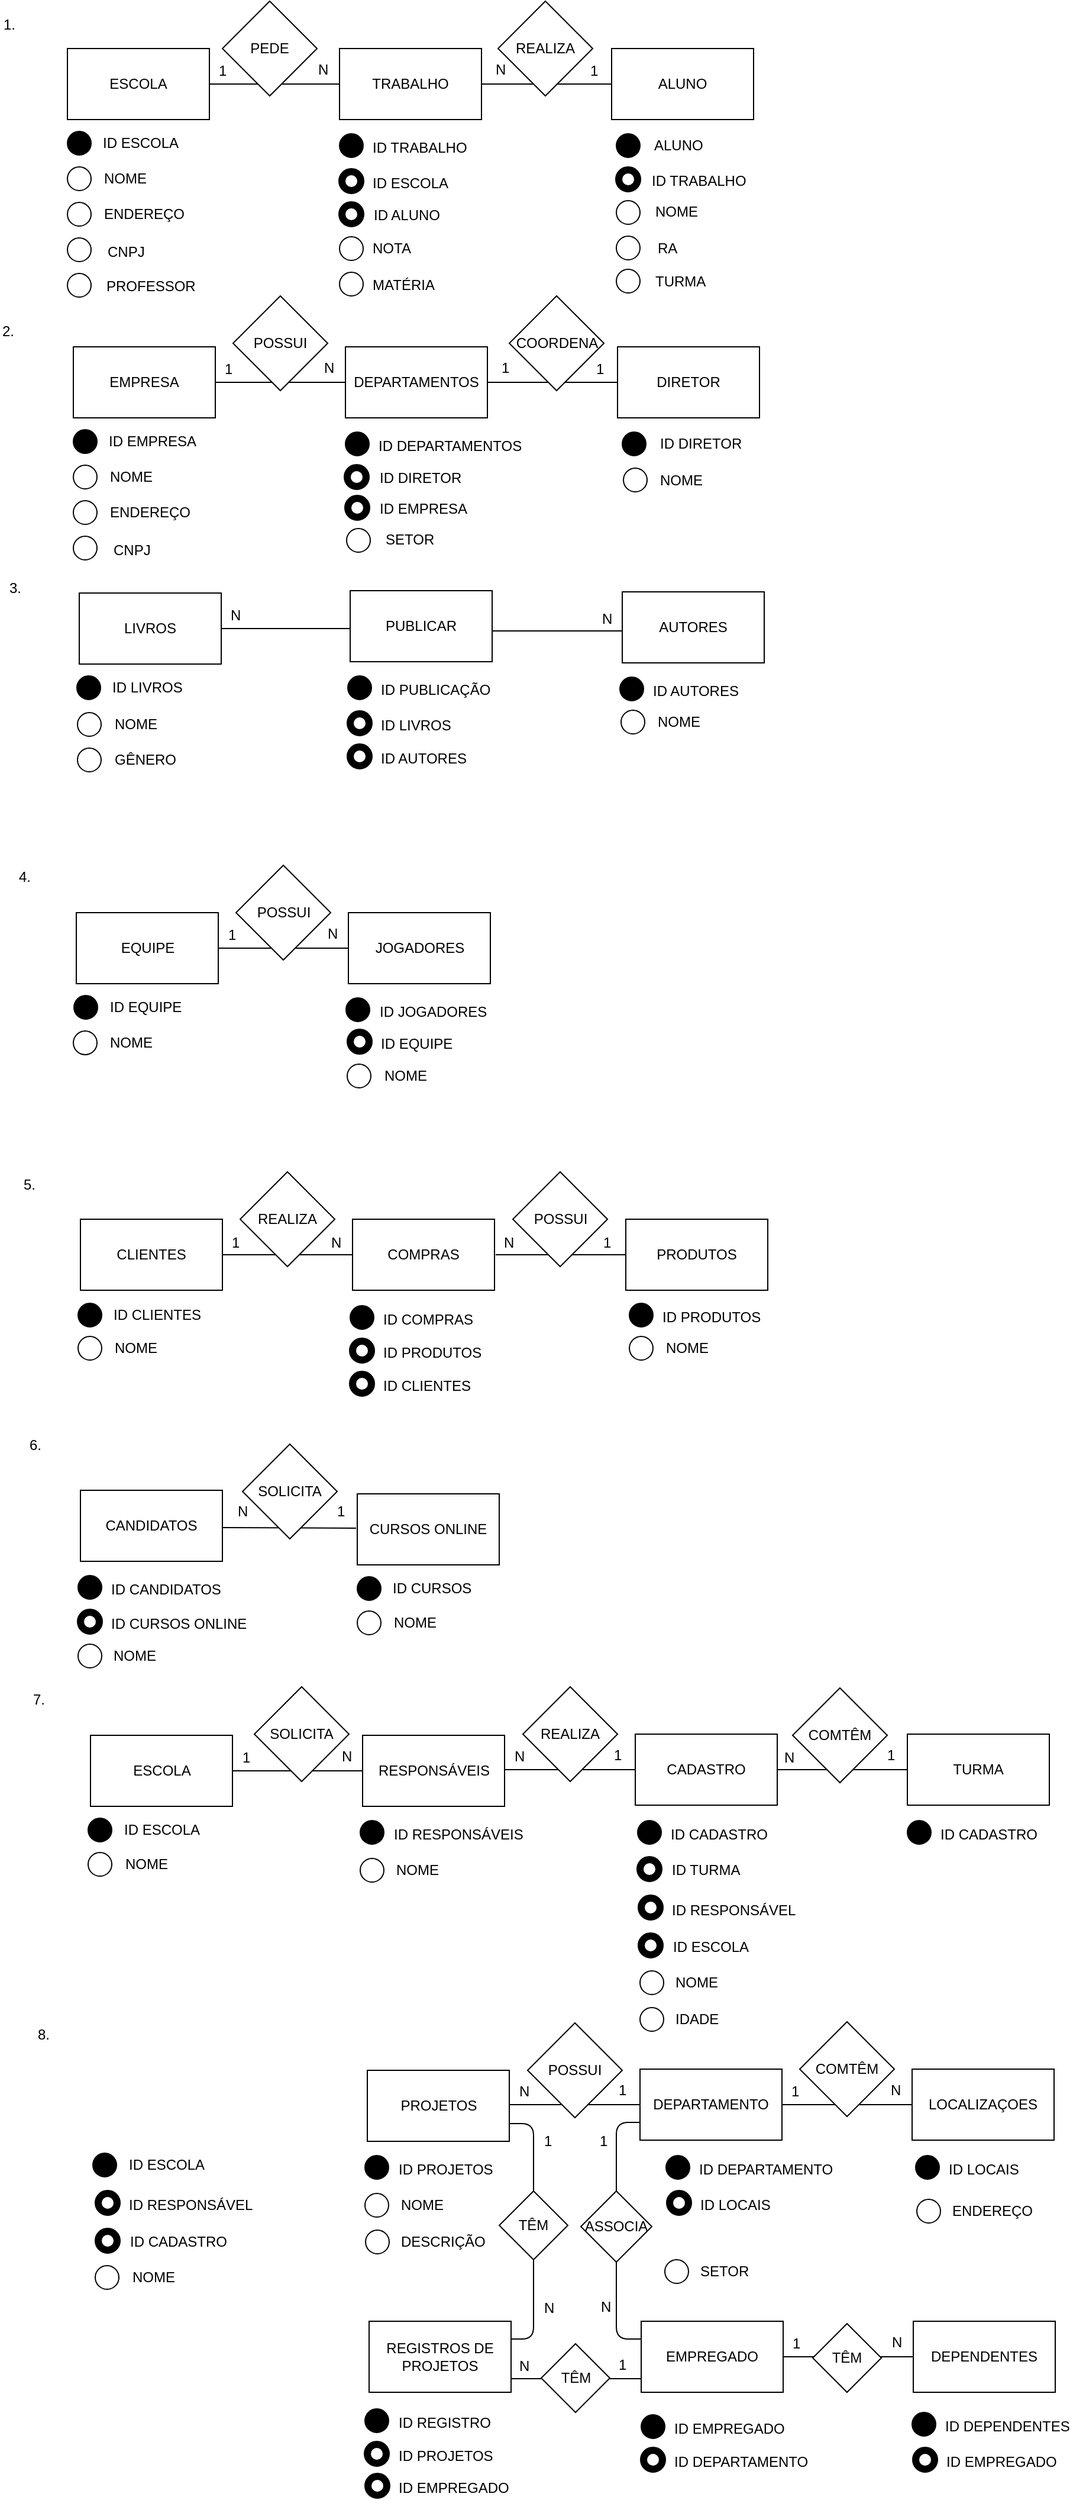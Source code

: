 <mxfile version="12.0.2" type="device" pages="1"><diagram id="A7v_KcKCz8s5ffOLR3Si" name="Página-1"><mxGraphModel dx="1008" dy="508" grid="1" gridSize="10" guides="1" tooltips="1" connect="1" arrows="1" fold="1" page="1" pageScale="1" pageWidth="827" pageHeight="1169" math="0" shadow="0"><root><mxCell id="0"/><mxCell id="1" parent="0"/><mxCell id="REJJBjo-zvWRXUpRNH5B-1" value="ESCOLA" style="rounded=0;whiteSpace=wrap;html=1;" parent="1" vertex="1"><mxGeometry x="126" y="150" width="120" height="60" as="geometry"/></mxCell><mxCell id="REJJBjo-zvWRXUpRNH5B-4" value="" style="endArrow=none;html=1;exitX=1;exitY=0.5;exitDx=0;exitDy=0;exitPerimeter=0;" parent="1" source="REJJBjo-zvWRXUpRNH5B-1" edge="1"><mxGeometry width="50" height="50" relative="1" as="geometry"><mxPoint x="251" y="185" as="sourcePoint"/><mxPoint x="356" y="180" as="targetPoint"/></mxGeometry></mxCell><mxCell id="REJJBjo-zvWRXUpRNH5B-5" value="TRABALHO" style="rounded=0;whiteSpace=wrap;html=1;" parent="1" vertex="1"><mxGeometry x="356" y="150" width="120" height="60" as="geometry"/></mxCell><mxCell id="REJJBjo-zvWRXUpRNH5B-7" value="ALUNO" style="rounded=0;whiteSpace=wrap;html=1;" parent="1" vertex="1"><mxGeometry x="586" y="150" width="120" height="60" as="geometry"/></mxCell><mxCell id="REJJBjo-zvWRXUpRNH5B-8" value="N" style="text;html=1;resizable=0;points=[];autosize=1;align=left;verticalAlign=top;spacingTop=-4;" parent="1" vertex="1"><mxGeometry x="336" y="158" width="20" height="10" as="geometry"/></mxCell><mxCell id="REJJBjo-zvWRXUpRNH5B-9" value="1" style="text;html=1;resizable=0;points=[];autosize=1;align=left;verticalAlign=top;spacingTop=-4;" parent="1" vertex="1"><mxGeometry x="252" y="159" width="20" height="10" as="geometry"/></mxCell><mxCell id="REJJBjo-zvWRXUpRNH5B-10" value="N" style="text;html=1;resizable=0;points=[];autosize=1;align=left;verticalAlign=top;spacingTop=-4;" parent="1" vertex="1"><mxGeometry x="486" y="158" width="20" height="10" as="geometry"/></mxCell><mxCell id="REJJBjo-zvWRXUpRNH5B-11" value="1" style="text;html=1;resizable=0;points=[];autosize=1;align=left;verticalAlign=top;spacingTop=-4;" parent="1" vertex="1"><mxGeometry x="566" y="159" width="20" height="10" as="geometry"/></mxCell><mxCell id="REJJBjo-zvWRXUpRNH5B-21" value="" style="ellipse;whiteSpace=wrap;html=1;aspect=fixed;fillColor=#000000;" parent="1" vertex="1"><mxGeometry x="126" y="220" width="20" height="20" as="geometry"/></mxCell><mxCell id="REJJBjo-zvWRXUpRNH5B-22" value="" style="ellipse;whiteSpace=wrap;html=1;aspect=fixed;" parent="1" vertex="1"><mxGeometry x="126" y="250" width="20" height="20" as="geometry"/></mxCell><mxCell id="REJJBjo-zvWRXUpRNH5B-23" value="" style="ellipse;whiteSpace=wrap;html=1;aspect=fixed;" parent="1" vertex="1"><mxGeometry x="126" y="280" width="20" height="20" as="geometry"/></mxCell><mxCell id="REJJBjo-zvWRXUpRNH5B-24" value="ID ESCOLA" style="text;html=1;resizable=0;points=[];autosize=1;align=left;verticalAlign=top;spacingTop=-4;" parent="1" vertex="1"><mxGeometry x="154" y="220" width="80" height="10" as="geometry"/></mxCell><mxCell id="REJJBjo-zvWRXUpRNH5B-25" value="NOME" style="text;html=1;resizable=0;points=[];autosize=1;align=left;verticalAlign=top;spacingTop=-4;" parent="1" vertex="1"><mxGeometry x="155" y="250" width="50" height="10" as="geometry"/></mxCell><mxCell id="REJJBjo-zvWRXUpRNH5B-27" value="" style="endArrow=none;html=1;exitX=1;exitY=0.5;exitDx=0;exitDy=0;exitPerimeter=0;" parent="1" target="REJJBjo-zvWRXUpRNH5B-7" edge="1"><mxGeometry width="50" height="50" relative="1" as="geometry"><mxPoint x="476" y="180" as="sourcePoint"/><mxPoint x="516" y="180.0" as="targetPoint"/></mxGeometry></mxCell><mxCell id="REJJBjo-zvWRXUpRNH5B-29" value="ENDEREÇO" style="text;html=1;resizable=0;points=[];autosize=1;align=left;verticalAlign=top;spacingTop=-4;" parent="1" vertex="1"><mxGeometry x="155" y="280" width="80" height="10" as="geometry"/></mxCell><mxCell id="REJJBjo-zvWRXUpRNH5B-31" value="" style="ellipse;whiteSpace=wrap;html=1;aspect=fixed;" parent="1" vertex="1"><mxGeometry x="126" y="310" width="20" height="20" as="geometry"/></mxCell><mxCell id="REJJBjo-zvWRXUpRNH5B-32" value="CNPJ" style="text;html=1;resizable=0;points=[];autosize=1;align=left;verticalAlign=top;spacingTop=-4;" parent="1" vertex="1"><mxGeometry x="158" y="312" width="50" height="10" as="geometry"/></mxCell><mxCell id="REJJBjo-zvWRXUpRNH5B-33" value="" style="ellipse;whiteSpace=wrap;html=1;aspect=fixed;fillColor=#000000;" parent="1" vertex="1"><mxGeometry x="356" y="222" width="20" height="20" as="geometry"/></mxCell><mxCell id="REJJBjo-zvWRXUpRNH5B-34" value="" style="ellipse;whiteSpace=wrap;html=1;aspect=fixed;strokeWidth=6;perimeterSpacing=1;" parent="1" vertex="1"><mxGeometry x="358" y="254" width="16" height="16" as="geometry"/></mxCell><mxCell id="REJJBjo-zvWRXUpRNH5B-35" value="" style="ellipse;whiteSpace=wrap;html=1;aspect=fixed;" parent="1" vertex="1"><mxGeometry x="356" y="309" width="20" height="20" as="geometry"/></mxCell><mxCell id="REJJBjo-zvWRXUpRNH5B-36" value="" style="ellipse;whiteSpace=wrap;html=1;aspect=fixed;" parent="1" vertex="1"><mxGeometry x="356" y="339" width="20" height="20" as="geometry"/></mxCell><mxCell id="REJJBjo-zvWRXUpRNH5B-37" value="ID TRABALHO" style="text;html=1;resizable=0;points=[];autosize=1;align=left;verticalAlign=top;spacingTop=-4;" parent="1" vertex="1"><mxGeometry x="382" y="224" width="100" height="10" as="geometry"/></mxCell><mxCell id="REJJBjo-zvWRXUpRNH5B-38" value="ID ESCOLA" style="text;html=1;resizable=0;points=[];autosize=1;align=left;verticalAlign=top;spacingTop=-4;" parent="1" vertex="1"><mxGeometry x="382" y="254" width="80" height="10" as="geometry"/></mxCell><mxCell id="REJJBjo-zvWRXUpRNH5B-39" value="NOTA" style="text;html=1;resizable=0;points=[];autosize=1;align=left;verticalAlign=top;spacingTop=-4;" parent="1" vertex="1"><mxGeometry x="382" y="309" width="50" height="10" as="geometry"/></mxCell><mxCell id="REJJBjo-zvWRXUpRNH5B-42" value="MATÉRIA" style="text;html=1;resizable=0;points=[];autosize=1;align=left;verticalAlign=top;spacingTop=-4;" parent="1" vertex="1"><mxGeometry x="382" y="340" width="70" height="10" as="geometry"/></mxCell><mxCell id="REJJBjo-zvWRXUpRNH5B-43" value="" style="ellipse;whiteSpace=wrap;html=1;aspect=fixed;" parent="1" vertex="1"><mxGeometry x="126" y="340" width="20" height="20" as="geometry"/></mxCell><mxCell id="REJJBjo-zvWRXUpRNH5B-44" value="PROFESSOR" style="text;html=1;resizable=0;points=[];autosize=1;align=left;verticalAlign=top;spacingTop=-4;" parent="1" vertex="1"><mxGeometry x="157" y="341" width="90" height="10" as="geometry"/></mxCell><mxCell id="REJJBjo-zvWRXUpRNH5B-45" value="" style="ellipse;whiteSpace=wrap;html=1;aspect=fixed;strokeWidth=6;perimeterSpacing=1;" parent="1" vertex="1"><mxGeometry x="358" y="282" width="16" height="16" as="geometry"/></mxCell><mxCell id="REJJBjo-zvWRXUpRNH5B-46" value="ID ALUNO" style="text;html=1;resizable=0;points=[];autosize=1;align=left;verticalAlign=top;spacingTop=-4;" parent="1" vertex="1"><mxGeometry x="383" y="281" width="70" height="10" as="geometry"/></mxCell><mxCell id="REJJBjo-zvWRXUpRNH5B-47" value="" style="ellipse;whiteSpace=wrap;html=1;aspect=fixed;fillColor=#000000;" parent="1" vertex="1"><mxGeometry x="590" y="222" width="20" height="20" as="geometry"/></mxCell><mxCell id="REJJBjo-zvWRXUpRNH5B-48" value="ALUNO" style="text;html=1;resizable=0;points=[];autosize=1;align=left;verticalAlign=top;spacingTop=-4;" parent="1" vertex="1"><mxGeometry x="620" y="222" width="60" height="10" as="geometry"/></mxCell><mxCell id="REJJBjo-zvWRXUpRNH5B-49" value="&lt;span style=&quot;font-family: &amp;#34;helvetica&amp;#34; , &amp;#34;arial&amp;#34; , sans-serif ; font-size: 0px&quot;&gt;%3CmxGraphModel%3E%3Croot%3E%3CmxCell%20id%3D%220%22%2F%3E%3CmxCell%20id%3D%221%22%20parent%3D%220%22%2F%3E%3CmxCell%20id%3D%222%22%20value%3D%22%22%20style%3D%22ellipse%3BwhiteSpace%3Dwrap%3Bhtml%3D1%3Baspect%3Dfixed%3B%22%20vertex%3D%221%22%20parent%3D%221%22%3E%3CmxGeometry%20x%3D%22590%22%20y%3D%22254%22%20width%3D%2220%22%20height%3D%2220%22%20as%3D%22geometry%22%2F%3E%3C%2FmxCell%3E%3CmxCell%20id%3D%223%22%20value%3D%22%22%20style%3D%22ellipse%3BwhiteSpace%3Dwrap%3Bhtml%3D1%3Baspect%3Dfixed%3B%22%20vertex%3D%221%22%20parent%3D%221%22%3E%3CmxGeometry%20x%3D%22590%22%20y%3D%22284%22%20width%3D%2220%22%20height%3D%2220%22%20as%3D%22geometry%22%2F%3E%3C%2FmxCell%3E%3C%2Froot%3E%3C%2FmxGraphModel%3E&lt;/span&gt;" style="ellipse;whiteSpace=wrap;html=1;aspect=fixed;" parent="1" vertex="1"><mxGeometry x="590" y="278.5" width="20" height="20" as="geometry"/></mxCell><mxCell id="REJJBjo-zvWRXUpRNH5B-50" value="" style="ellipse;whiteSpace=wrap;html=1;aspect=fixed;" parent="1" vertex="1"><mxGeometry x="590" y="308.5" width="20" height="20" as="geometry"/></mxCell><mxCell id="REJJBjo-zvWRXUpRNH5B-51" value="NOME" style="text;html=1;resizable=0;points=[];autosize=1;align=left;verticalAlign=top;spacingTop=-4;" parent="1" vertex="1"><mxGeometry x="621" y="277.5" width="50" height="10" as="geometry"/></mxCell><mxCell id="REJJBjo-zvWRXUpRNH5B-52" value="RA" style="text;html=1;resizable=0;points=[];autosize=1;align=left;verticalAlign=top;spacingTop=-4;" parent="1" vertex="1"><mxGeometry x="623" y="308.5" width="30" height="10" as="geometry"/></mxCell><mxCell id="REJJBjo-zvWRXUpRNH5B-53" value="&lt;span style=&quot;font-family: &amp;#34;helvetica&amp;#34; , &amp;#34;arial&amp;#34; , sans-serif ; font-size: 0px&quot;&gt;%3CmxGraphModel%3E%3Croot%3E%3CmxCell%20id%3D%220%22%2F%3E%3CmxCell%20id%3D%221%22%20parent%3D%220%22%2F%3E%3CmxCell%20id%3D%222%22%20value%3D%22%22%20style%3D%22ellipse%3BwhiteSpace%3Dwrap%3Bhtml%3D1%3Baspect%3Dfixed%3B%22%20vertex%3D%221%22%20parent%3D%221%22%3E%3CmxGeometry%20x%3D%22590%22%20y%3D%22254%22%20width%3D%2220%22%20height%3D%2220%22%20as%3D%22geometry%22%2F%3E%3C%2FmxCell%3E%3CmxCell%20id%3D%223%22%20value%3D%22%22%20style%3D%22ellipse%3BwhiteSpace%3Dwrap%3Bhtml%3D1%3Baspect%3Dfixed%3B%22%20vertex%3D%221%22%20parent%3D%221%22%3E%3CmxGeometry%20x%3D%22590%22%20y%3D%22284%22%20width%3D%2220%22%20height%3D%2220%22%20as%3D%22geometry%22%2F%3E%3C%2FmxCell%3E%3C%2Froot%3E%3C%2FmxGraphModel%3E&lt;/span&gt;" style="ellipse;whiteSpace=wrap;html=1;aspect=fixed;" parent="1" vertex="1"><mxGeometry x="590" y="336.5" width="20" height="20" as="geometry"/></mxCell><mxCell id="REJJBjo-zvWRXUpRNH5B-54" value="TURMA" style="text;html=1;resizable=0;points=[];autosize=1;align=left;verticalAlign=top;spacingTop=-4;" parent="1" vertex="1"><mxGeometry x="621" y="336.5" width="60" height="10" as="geometry"/></mxCell><mxCell id="REJJBjo-zvWRXUpRNH5B-55" value="" style="ellipse;whiteSpace=wrap;html=1;aspect=fixed;strokeWidth=6;perimeterSpacing=1;" parent="1" vertex="1"><mxGeometry x="592" y="252.5" width="16" height="16" as="geometry"/></mxCell><mxCell id="REJJBjo-zvWRXUpRNH5B-56" value="ID TRABALHO" style="text;html=1;resizable=0;points=[];autosize=1;align=left;verticalAlign=top;spacingTop=-4;" parent="1" vertex="1"><mxGeometry x="618" y="252" width="100" height="10" as="geometry"/></mxCell><mxCell id="REJJBjo-zvWRXUpRNH5B-57" value="EMPRESA" style="rounded=0;whiteSpace=wrap;html=1;" parent="1" vertex="1"><mxGeometry x="131" y="402" width="120" height="60" as="geometry"/></mxCell><mxCell id="REJJBjo-zvWRXUpRNH5B-58" value="" style="endArrow=none;html=1;exitX=1;exitY=0.5;exitDx=0;exitDy=0;exitPerimeter=0;" parent="1" source="REJJBjo-zvWRXUpRNH5B-57" edge="1"><mxGeometry width="50" height="50" relative="1" as="geometry"><mxPoint x="256" y="437" as="sourcePoint"/><mxPoint x="361" y="432" as="targetPoint"/></mxGeometry></mxCell><mxCell id="REJJBjo-zvWRXUpRNH5B-59" value="DEPARTAMENTOS" style="rounded=0;whiteSpace=wrap;html=1;" parent="1" vertex="1"><mxGeometry x="361" y="402" width="120" height="60" as="geometry"/></mxCell><mxCell id="REJJBjo-zvWRXUpRNH5B-60" value="DIRETOR" style="rounded=0;whiteSpace=wrap;html=1;" parent="1" vertex="1"><mxGeometry x="591" y="402" width="120" height="60" as="geometry"/></mxCell><mxCell id="REJJBjo-zvWRXUpRNH5B-61" value="N" style="text;html=1;resizable=0;points=[];autosize=1;align=left;verticalAlign=top;spacingTop=-4;" parent="1" vertex="1"><mxGeometry x="341" y="410" width="20" height="10" as="geometry"/></mxCell><mxCell id="REJJBjo-zvWRXUpRNH5B-62" value="1" style="text;html=1;resizable=0;points=[];autosize=1;align=left;verticalAlign=top;spacingTop=-4;" parent="1" vertex="1"><mxGeometry x="257" y="411" width="20" height="10" as="geometry"/></mxCell><mxCell id="REJJBjo-zvWRXUpRNH5B-63" value="1" style="text;html=1;resizable=0;points=[];autosize=1;align=left;verticalAlign=top;spacingTop=-4;" parent="1" vertex="1"><mxGeometry x="491" y="410" width="20" height="10" as="geometry"/></mxCell><mxCell id="REJJBjo-zvWRXUpRNH5B-64" value="1" style="text;html=1;resizable=0;points=[];autosize=1;align=left;verticalAlign=top;spacingTop=-4;" parent="1" vertex="1"><mxGeometry x="571" y="411" width="20" height="10" as="geometry"/></mxCell><mxCell id="REJJBjo-zvWRXUpRNH5B-65" value="" style="ellipse;whiteSpace=wrap;html=1;aspect=fixed;fillColor=#000000;" parent="1" vertex="1"><mxGeometry x="131" y="472" width="20" height="20" as="geometry"/></mxCell><mxCell id="REJJBjo-zvWRXUpRNH5B-66" value="" style="ellipse;whiteSpace=wrap;html=1;aspect=fixed;" parent="1" vertex="1"><mxGeometry x="131" y="502" width="20" height="20" as="geometry"/></mxCell><mxCell id="REJJBjo-zvWRXUpRNH5B-67" value="" style="ellipse;whiteSpace=wrap;html=1;aspect=fixed;" parent="1" vertex="1"><mxGeometry x="131" y="532" width="20" height="20" as="geometry"/></mxCell><mxCell id="REJJBjo-zvWRXUpRNH5B-68" value="ID EMPRESA" style="text;html=1;resizable=0;points=[];autosize=1;align=left;verticalAlign=top;spacingTop=-4;" parent="1" vertex="1"><mxGeometry x="159" y="472" width="90" height="10" as="geometry"/></mxCell><mxCell id="REJJBjo-zvWRXUpRNH5B-69" value="NOME" style="text;html=1;resizable=0;points=[];autosize=1;align=left;verticalAlign=top;spacingTop=-4;" parent="1" vertex="1"><mxGeometry x="160" y="502" width="50" height="10" as="geometry"/></mxCell><mxCell id="REJJBjo-zvWRXUpRNH5B-70" value="" style="endArrow=none;html=1;exitX=1;exitY=0.5;exitDx=0;exitDy=0;exitPerimeter=0;" parent="1" target="REJJBjo-zvWRXUpRNH5B-60" edge="1"><mxGeometry width="50" height="50" relative="1" as="geometry"><mxPoint x="481" y="432" as="sourcePoint"/><mxPoint x="521" y="432.0" as="targetPoint"/></mxGeometry></mxCell><mxCell id="REJJBjo-zvWRXUpRNH5B-71" value="ENDEREÇO" style="text;html=1;resizable=0;points=[];autosize=1;align=left;verticalAlign=top;spacingTop=-4;" parent="1" vertex="1"><mxGeometry x="160" y="532" width="80" height="10" as="geometry"/></mxCell><mxCell id="REJJBjo-zvWRXUpRNH5B-72" value="" style="ellipse;whiteSpace=wrap;html=1;aspect=fixed;" parent="1" vertex="1"><mxGeometry x="131" y="562" width="20" height="20" as="geometry"/></mxCell><mxCell id="REJJBjo-zvWRXUpRNH5B-73" value="CNPJ" style="text;html=1;resizable=0;points=[];autosize=1;align=left;verticalAlign=top;spacingTop=-4;" parent="1" vertex="1"><mxGeometry x="163" y="564" width="50" height="10" as="geometry"/></mxCell><mxCell id="REJJBjo-zvWRXUpRNH5B-74" value="" style="ellipse;whiteSpace=wrap;html=1;aspect=fixed;fillColor=#000000;" parent="1" vertex="1"><mxGeometry x="361" y="474" width="20" height="20" as="geometry"/></mxCell><mxCell id="REJJBjo-zvWRXUpRNH5B-78" value="ID DEPARTAMENTOS" style="text;html=1;resizable=0;points=[];autosize=1;align=left;verticalAlign=top;spacingTop=-4;" parent="1" vertex="1"><mxGeometry x="387" y="476" width="140" height="10" as="geometry"/></mxCell><mxCell id="REJJBjo-zvWRXUpRNH5B-84" value="" style="ellipse;whiteSpace=wrap;html=1;aspect=fixed;strokeWidth=6;perimeterSpacing=1;" parent="1" vertex="1"><mxGeometry x="362.5" y="504" width="16" height="16" as="geometry"/></mxCell><mxCell id="REJJBjo-zvWRXUpRNH5B-85" value="ID DIRETOR" style="text;html=1;resizable=0;points=[];autosize=1;align=left;verticalAlign=top;spacingTop=-4;" parent="1" vertex="1"><mxGeometry x="387.5" y="503" width="80" height="10" as="geometry"/></mxCell><mxCell id="REJJBjo-zvWRXUpRNH5B-86" value="" style="ellipse;whiteSpace=wrap;html=1;aspect=fixed;fillColor=#000000;" parent="1" vertex="1"><mxGeometry x="595" y="474" width="20" height="20" as="geometry"/></mxCell><mxCell id="REJJBjo-zvWRXUpRNH5B-87" value="ID DIRETOR" style="text;html=1;resizable=0;points=[];autosize=1;align=left;verticalAlign=top;spacingTop=-4;" parent="1" vertex="1"><mxGeometry x="625" y="474" width="80" height="10" as="geometry"/></mxCell><mxCell id="REJJBjo-zvWRXUpRNH5B-88" value="&lt;span style=&quot;font-family: &amp;#34;helvetica&amp;#34; , &amp;#34;arial&amp;#34; , sans-serif ; font-size: 0px&quot;&gt;%3CmxGraphModel%3E%3Croot%3E%3CmxCell%20id%3D%220%22%2F%3E%3CmxCell%20id%3D%221%22%20parent%3D%220%22%2F%3E%3CmxCell%20id%3D%222%22%20value%3D%22%22%20style%3D%22ellipse%3BwhiteSpace%3Dwrap%3Bhtml%3D1%3Baspect%3Dfixed%3B%22%20vertex%3D%221%22%20parent%3D%221%22%3E%3CmxGeometry%20x%3D%22590%22%20y%3D%22254%22%20width%3D%2220%22%20height%3D%2220%22%20as%3D%22geometry%22%2F%3E%3C%2FmxCell%3E%3CmxCell%20id%3D%223%22%20value%3D%22%22%20style%3D%22ellipse%3BwhiteSpace%3Dwrap%3Bhtml%3D1%3Baspect%3Dfixed%3B%22%20vertex%3D%221%22%20parent%3D%221%22%3E%3CmxGeometry%20x%3D%22590%22%20y%3D%22284%22%20width%3D%2220%22%20height%3D%2220%22%20as%3D%22geometry%22%2F%3E%3C%2FmxCell%3E%3C%2Froot%3E%3C%2FmxGraphModel%3E&lt;/span&gt;" style="ellipse;whiteSpace=wrap;html=1;aspect=fixed;" parent="1" vertex="1"><mxGeometry x="362" y="555.5" width="20" height="20" as="geometry"/></mxCell><mxCell id="REJJBjo-zvWRXUpRNH5B-90" value="SETOR" style="text;html=1;resizable=0;points=[];autosize=1;align=left;verticalAlign=top;spacingTop=-4;" parent="1" vertex="1"><mxGeometry x="393" y="554.5" width="60" height="10" as="geometry"/></mxCell><mxCell id="REJJBjo-zvWRXUpRNH5B-98" value="LIVROS" style="rounded=0;whiteSpace=wrap;html=1;" parent="1" vertex="1"><mxGeometry x="136" y="610" width="120" height="60" as="geometry"/></mxCell><mxCell id="REJJBjo-zvWRXUpRNH5B-99" value="" style="endArrow=none;html=1;exitX=1;exitY=0.5;exitDx=0;exitDy=0;exitPerimeter=0;" parent="1" source="REJJBjo-zvWRXUpRNH5B-98" edge="1"><mxGeometry width="50" height="50" relative="1" as="geometry"><mxPoint x="261" y="645" as="sourcePoint"/><mxPoint x="366" y="640" as="targetPoint"/></mxGeometry></mxCell><mxCell id="REJJBjo-zvWRXUpRNH5B-100" value="AUTORES" style="rounded=0;whiteSpace=wrap;html=1;" parent="1" vertex="1"><mxGeometry x="595" y="609" width="120" height="60" as="geometry"/></mxCell><mxCell id="REJJBjo-zvWRXUpRNH5B-103" value="N" style="text;html=1;resizable=0;points=[];autosize=1;align=left;verticalAlign=top;spacingTop=-4;" parent="1" vertex="1"><mxGeometry x="262" y="619" width="20" height="10" as="geometry"/></mxCell><mxCell id="REJJBjo-zvWRXUpRNH5B-106" value="" style="ellipse;whiteSpace=wrap;html=1;aspect=fixed;fillColor=#000000;" parent="1" vertex="1"><mxGeometry x="134" y="680" width="20" height="20" as="geometry"/></mxCell><mxCell id="REJJBjo-zvWRXUpRNH5B-107" value="" style="ellipse;whiteSpace=wrap;html=1;aspect=fixed;" parent="1" vertex="1"><mxGeometry x="134.5" y="711" width="20" height="20" as="geometry"/></mxCell><mxCell id="REJJBjo-zvWRXUpRNH5B-108" value="" style="ellipse;whiteSpace=wrap;html=1;aspect=fixed;" parent="1" vertex="1"><mxGeometry x="134.5" y="741" width="20" height="20" as="geometry"/></mxCell><mxCell id="REJJBjo-zvWRXUpRNH5B-109" value="ID LIVROS" style="text;html=1;resizable=0;points=[];autosize=1;align=left;verticalAlign=top;spacingTop=-4;" parent="1" vertex="1"><mxGeometry x="162" y="680" width="80" height="10" as="geometry"/></mxCell><mxCell id="REJJBjo-zvWRXUpRNH5B-110" value="NOME" style="text;html=1;resizable=0;points=[];autosize=1;align=left;verticalAlign=top;spacingTop=-4;" parent="1" vertex="1"><mxGeometry x="163.5" y="711" width="50" height="10" as="geometry"/></mxCell><mxCell id="REJJBjo-zvWRXUpRNH5B-112" value="GÊNERO" style="text;html=1;resizable=0;points=[];autosize=1;align=left;verticalAlign=top;spacingTop=-4;" parent="1" vertex="1"><mxGeometry x="163.5" y="741" width="70" height="10" as="geometry"/></mxCell><mxCell id="REJJBjo-zvWRXUpRNH5B-115" value="" style="ellipse;whiteSpace=wrap;html=1;aspect=fixed;fillColor=#000000;" parent="1" vertex="1"><mxGeometry x="593" y="681" width="20" height="20" as="geometry"/></mxCell><mxCell id="REJJBjo-zvWRXUpRNH5B-117" value="ID AUTORES" style="text;html=1;resizable=0;points=[];autosize=1;align=left;verticalAlign=top;spacingTop=-4;" parent="1" vertex="1"><mxGeometry x="619" y="683" width="90" height="10" as="geometry"/></mxCell><mxCell id="REJJBjo-zvWRXUpRNH5B-125" value="" style="ellipse;whiteSpace=wrap;html=1;aspect=fixed;" parent="1" vertex="1"><mxGeometry x="594" y="709" width="20" height="20" as="geometry"/></mxCell><mxCell id="REJJBjo-zvWRXUpRNH5B-126" value="NOME" style="text;html=1;resizable=0;points=[];autosize=1;align=left;verticalAlign=top;spacingTop=-4;" parent="1" vertex="1"><mxGeometry x="623" y="709" width="50" height="10" as="geometry"/></mxCell><mxCell id="REJJBjo-zvWRXUpRNH5B-129" value="1." style="text;html=1;resizable=0;points=[];autosize=1;align=left;verticalAlign=top;spacingTop=-4;" parent="1" vertex="1"><mxGeometry x="70" y="120" width="30" height="10" as="geometry"/></mxCell><mxCell id="REJJBjo-zvWRXUpRNH5B-131" value="2." style="text;html=1;resizable=0;points=[];autosize=1;align=left;verticalAlign=top;spacingTop=-4;" parent="1" vertex="1"><mxGeometry x="69" y="379" width="30" height="10" as="geometry"/></mxCell><mxCell id="REJJBjo-zvWRXUpRNH5B-132" value="3." style="text;html=1;resizable=0;points=[];autosize=1;align=left;verticalAlign=top;spacingTop=-4;" parent="1" vertex="1"><mxGeometry x="75" y="596" width="30" height="10" as="geometry"/></mxCell><mxCell id="REJJBjo-zvWRXUpRNH5B-133" value="4." style="text;html=1;resizable=0;points=[];autosize=1;align=left;verticalAlign=top;spacingTop=-4;" parent="1" vertex="1"><mxGeometry x="83" y="840" width="30" height="10" as="geometry"/></mxCell><mxCell id="REJJBjo-zvWRXUpRNH5B-134" value="EQUIPE" style="rounded=0;whiteSpace=wrap;html=1;" parent="1" vertex="1"><mxGeometry x="133.5" y="880" width="120" height="60" as="geometry"/></mxCell><mxCell id="REJJBjo-zvWRXUpRNH5B-135" value="" style="endArrow=none;html=1;exitX=1;exitY=0.5;exitDx=0;exitDy=0;exitPerimeter=0;" parent="1" source="REJJBjo-zvWRXUpRNH5B-134" edge="1"><mxGeometry width="50" height="50" relative="1" as="geometry"><mxPoint x="258.5" y="915" as="sourcePoint"/><mxPoint x="363.5" y="910" as="targetPoint"/></mxGeometry></mxCell><mxCell id="REJJBjo-zvWRXUpRNH5B-136" value="JOGADORES" style="rounded=0;whiteSpace=wrap;html=1;" parent="1" vertex="1"><mxGeometry x="363.5" y="880" width="120" height="60" as="geometry"/></mxCell><mxCell id="REJJBjo-zvWRXUpRNH5B-137" value="N" style="text;html=1;resizable=0;points=[];autosize=1;align=left;verticalAlign=top;spacingTop=-4;" parent="1" vertex="1"><mxGeometry x="343.5" y="888" width="20" height="10" as="geometry"/></mxCell><mxCell id="REJJBjo-zvWRXUpRNH5B-138" value="1" style="text;html=1;resizable=0;points=[];autosize=1;align=left;verticalAlign=top;spacingTop=-4;" parent="1" vertex="1"><mxGeometry x="259.5" y="889" width="20" height="10" as="geometry"/></mxCell><mxCell id="REJJBjo-zvWRXUpRNH5B-139" value="" style="ellipse;whiteSpace=wrap;html=1;aspect=fixed;fillColor=#000000;" parent="1" vertex="1"><mxGeometry x="131.5" y="950" width="20" height="20" as="geometry"/></mxCell><mxCell id="REJJBjo-zvWRXUpRNH5B-140" value="" style="ellipse;whiteSpace=wrap;html=1;aspect=fixed;" parent="1" vertex="1"><mxGeometry x="131" y="980" width="20" height="20" as="geometry"/></mxCell><mxCell id="REJJBjo-zvWRXUpRNH5B-142" value="ID EQUIPE" style="text;html=1;resizable=0;points=[];autosize=1;align=left;verticalAlign=top;spacingTop=-4;" parent="1" vertex="1"><mxGeometry x="159.5" y="950" width="80" height="10" as="geometry"/></mxCell><mxCell id="REJJBjo-zvWRXUpRNH5B-143" value="NOME" style="text;html=1;resizable=0;points=[];autosize=1;align=left;verticalAlign=top;spacingTop=-4;" parent="1" vertex="1"><mxGeometry x="160" y="980" width="50" height="10" as="geometry"/></mxCell><mxCell id="REJJBjo-zvWRXUpRNH5B-145" value="" style="ellipse;whiteSpace=wrap;html=1;aspect=fixed;fillColor=#000000;" parent="1" vertex="1"><mxGeometry x="361.5" y="952" width="20" height="20" as="geometry"/></mxCell><mxCell id="REJJBjo-zvWRXUpRNH5B-147" value="ID JOGADORES" style="text;html=1;resizable=0;points=[];autosize=1;align=left;verticalAlign=top;spacingTop=-4;" parent="1" vertex="1"><mxGeometry x="387.5" y="954" width="110" height="10" as="geometry"/></mxCell><mxCell id="REJJBjo-zvWRXUpRNH5B-149" value="" style="ellipse;whiteSpace=wrap;html=1;aspect=fixed;" parent="1" vertex="1"><mxGeometry x="362.5" y="1008" width="20" height="20" as="geometry"/></mxCell><mxCell id="REJJBjo-zvWRXUpRNH5B-150" value="NOME" style="text;html=1;resizable=0;points=[];autosize=1;align=left;verticalAlign=top;spacingTop=-4;" parent="1" vertex="1"><mxGeometry x="391.5" y="1008" width="50" height="10" as="geometry"/></mxCell><mxCell id="REJJBjo-zvWRXUpRNH5B-151" value="" style="ellipse;whiteSpace=wrap;html=1;aspect=fixed;strokeWidth=6;perimeterSpacing=1;" parent="1" vertex="1"><mxGeometry x="365" y="981" width="16" height="16" as="geometry"/></mxCell><mxCell id="REJJBjo-zvWRXUpRNH5B-152" value="ID EQUIPE" style="text;html=1;resizable=0;points=[];autosize=1;align=left;verticalAlign=top;spacingTop=-4;" parent="1" vertex="1"><mxGeometry x="389" y="981" width="80" height="10" as="geometry"/></mxCell><mxCell id="REJJBjo-zvWRXUpRNH5B-154" value="5." style="text;html=1;resizable=0;points=[];autosize=1;align=left;verticalAlign=top;spacingTop=-4;" parent="1" vertex="1"><mxGeometry x="86.5" y="1100" width="30" height="10" as="geometry"/></mxCell><mxCell id="REJJBjo-zvWRXUpRNH5B-155" value="CLIENTES" style="rounded=0;whiteSpace=wrap;html=1;" parent="1" vertex="1"><mxGeometry x="137" y="1139" width="120" height="60" as="geometry"/></mxCell><mxCell id="REJJBjo-zvWRXUpRNH5B-157" value="COMPRAS" style="rounded=0;whiteSpace=wrap;html=1;" parent="1" vertex="1"><mxGeometry x="367" y="1139" width="120" height="60" as="geometry"/></mxCell><mxCell id="REJJBjo-zvWRXUpRNH5B-159" value="1" style="text;html=1;resizable=0;points=[];autosize=1;align=left;verticalAlign=top;spacingTop=-4;" parent="1" vertex="1"><mxGeometry x="263" y="1149" width="20" height="10" as="geometry"/></mxCell><mxCell id="REJJBjo-zvWRXUpRNH5B-160" value="" style="ellipse;whiteSpace=wrap;html=1;aspect=fixed;fillColor=#000000;" parent="1" vertex="1"><mxGeometry x="135" y="1210" width="20" height="20" as="geometry"/></mxCell><mxCell id="REJJBjo-zvWRXUpRNH5B-161" value="" style="ellipse;whiteSpace=wrap;html=1;aspect=fixed;" parent="1" vertex="1"><mxGeometry x="135" y="1238" width="20" height="20" as="geometry"/></mxCell><mxCell id="REJJBjo-zvWRXUpRNH5B-162" value="ID CLIENTES" style="text;html=1;resizable=0;points=[];autosize=1;align=left;verticalAlign=top;spacingTop=-4;" parent="1" vertex="1"><mxGeometry x="163" y="1210" width="90" height="10" as="geometry"/></mxCell><mxCell id="REJJBjo-zvWRXUpRNH5B-163" value="NOME" style="text;html=1;resizable=0;points=[];autosize=1;align=left;verticalAlign=top;spacingTop=-4;" parent="1" vertex="1"><mxGeometry x="164" y="1238" width="50" height="10" as="geometry"/></mxCell><mxCell id="REJJBjo-zvWRXUpRNH5B-164" value="" style="ellipse;whiteSpace=wrap;html=1;aspect=fixed;fillColor=#000000;" parent="1" vertex="1"><mxGeometry x="365" y="1212" width="20" height="20" as="geometry"/></mxCell><mxCell id="REJJBjo-zvWRXUpRNH5B-165" value="ID COMPRAS" style="text;html=1;resizable=0;points=[];autosize=1;align=left;verticalAlign=top;spacingTop=-4;" parent="1" vertex="1"><mxGeometry x="391" y="1214" width="90" height="10" as="geometry"/></mxCell><mxCell id="REJJBjo-zvWRXUpRNH5B-166" value="" style="ellipse;whiteSpace=wrap;html=1;aspect=fixed;" parent="1" vertex="1"><mxGeometry x="601" y="1238" width="20" height="20" as="geometry"/></mxCell><mxCell id="REJJBjo-zvWRXUpRNH5B-167" value="NOME" style="text;html=1;resizable=0;points=[];autosize=1;align=left;verticalAlign=top;spacingTop=-4;" parent="1" vertex="1"><mxGeometry x="630" y="1238" width="50" height="10" as="geometry"/></mxCell><mxCell id="REJJBjo-zvWRXUpRNH5B-168" value="" style="ellipse;whiteSpace=wrap;html=1;aspect=fixed;strokeWidth=6;perimeterSpacing=1;" parent="1" vertex="1"><mxGeometry x="367" y="1242" width="16" height="16" as="geometry"/></mxCell><mxCell id="REJJBjo-zvWRXUpRNH5B-169" value="ID PRODUTOS" style="text;html=1;resizable=0;points=[];autosize=1;align=left;verticalAlign=top;spacingTop=-4;" parent="1" vertex="1"><mxGeometry x="391" y="1242" width="100" height="10" as="geometry"/></mxCell><mxCell id="REJJBjo-zvWRXUpRNH5B-171" value="PRODUTOS" style="rounded=0;whiteSpace=wrap;html=1;" parent="1" vertex="1"><mxGeometry x="598" y="1139" width="120" height="60" as="geometry"/></mxCell><mxCell id="REJJBjo-zvWRXUpRNH5B-172" value="1" style="text;html=1;resizable=0;points=[];autosize=1;align=left;verticalAlign=top;spacingTop=-4;" parent="1" vertex="1"><mxGeometry x="577" y="1149" width="20" height="10" as="geometry"/></mxCell><mxCell id="REJJBjo-zvWRXUpRNH5B-179" value="" style="endArrow=none;html=1;exitX=1;exitY=0.5;exitDx=0;exitDy=0;exitPerimeter=0;entryX=0;entryY=0.5;entryDx=0;entryDy=0;" parent="1" source="REJJBjo-zvWRXUpRNH5B-155" target="REJJBjo-zvWRXUpRNH5B-157" edge="1"><mxGeometry width="50" height="50" relative="1" as="geometry"><mxPoint x="257" y="1170" as="sourcePoint"/><mxPoint x="297" y="1170" as="targetPoint"/></mxGeometry></mxCell><mxCell id="REJJBjo-zvWRXUpRNH5B-181" value="" style="endArrow=none;html=1;exitX=1;exitY=0.5;exitDx=0;exitDy=0;exitPerimeter=0;entryX=0;entryY=0.5;entryDx=0;entryDy=0;" parent="1" target="REJJBjo-zvWRXUpRNH5B-171" edge="1"><mxGeometry width="50" height="50" relative="1" as="geometry"><mxPoint x="488" y="1169" as="sourcePoint"/><mxPoint x="526" y="1169" as="targetPoint"/></mxGeometry></mxCell><mxCell id="REJJBjo-zvWRXUpRNH5B-184" value="" style="ellipse;whiteSpace=wrap;html=1;aspect=fixed;fillColor=#000000;" parent="1" vertex="1"><mxGeometry x="601" y="1210" width="20" height="20" as="geometry"/></mxCell><mxCell id="REJJBjo-zvWRXUpRNH5B-185" value="ID PRODUTOS" style="text;html=1;resizable=0;points=[];autosize=1;align=left;verticalAlign=top;spacingTop=-4;" parent="1" vertex="1"><mxGeometry x="627" y="1212" width="100" height="10" as="geometry"/></mxCell><mxCell id="REJJBjo-zvWRXUpRNH5B-186" value="" style="ellipse;whiteSpace=wrap;html=1;aspect=fixed;strokeWidth=6;perimeterSpacing=1;" parent="1" vertex="1"><mxGeometry x="367" y="1270" width="16" height="16" as="geometry"/></mxCell><mxCell id="REJJBjo-zvWRXUpRNH5B-187" value="ID CLIENTES" style="text;html=1;resizable=0;points=[];autosize=1;align=left;verticalAlign=top;spacingTop=-4;" parent="1" vertex="1"><mxGeometry x="391" y="1270" width="90" height="10" as="geometry"/></mxCell><mxCell id="REJJBjo-zvWRXUpRNH5B-190" value="6." style="text;html=1;resizable=0;points=[];autosize=1;align=left;verticalAlign=top;spacingTop=-4;" parent="1" vertex="1"><mxGeometry x="91.5" y="1320" width="30" height="10" as="geometry"/></mxCell><mxCell id="REJJBjo-zvWRXUpRNH5B-191" value="CURSOS ONLINE" style="rounded=0;whiteSpace=wrap;html=1;" parent="1" vertex="1"><mxGeometry x="371" y="1371" width="120" height="60" as="geometry"/></mxCell><mxCell id="REJJBjo-zvWRXUpRNH5B-192" value="" style="endArrow=none;html=1;" parent="1" edge="1"><mxGeometry width="50" height="50" relative="1" as="geometry"><mxPoint x="370" y="1400" as="sourcePoint"/><mxPoint x="255.5" y="1399.5" as="targetPoint"/></mxGeometry></mxCell><mxCell id="REJJBjo-zvWRXUpRNH5B-193" value="CANDIDATOS" style="rounded=0;whiteSpace=wrap;html=1;" parent="1" vertex="1"><mxGeometry x="137" y="1368" width="120" height="60" as="geometry"/></mxCell><mxCell id="REJJBjo-zvWRXUpRNH5B-194" value="1" style="text;html=1;resizable=0;points=[];autosize=1;align=left;verticalAlign=top;spacingTop=-4;" parent="1" vertex="1"><mxGeometry x="352" y="1376" width="20" height="10" as="geometry"/></mxCell><mxCell id="REJJBjo-zvWRXUpRNH5B-195" value="N" style="text;html=1;resizable=0;points=[];autosize=1;align=left;verticalAlign=top;spacingTop=-4;" parent="1" vertex="1"><mxGeometry x="268" y="1376" width="20" height="10" as="geometry"/></mxCell><mxCell id="REJJBjo-zvWRXUpRNH5B-196" value="" style="ellipse;whiteSpace=wrap;html=1;aspect=fixed;fillColor=#000000;" parent="1" vertex="1"><mxGeometry x="371" y="1441" width="20" height="20" as="geometry"/></mxCell><mxCell id="REJJBjo-zvWRXUpRNH5B-197" value="" style="ellipse;whiteSpace=wrap;html=1;aspect=fixed;" parent="1" vertex="1"><mxGeometry x="371" y="1470" width="20" height="20" as="geometry"/></mxCell><mxCell id="REJJBjo-zvWRXUpRNH5B-198" value="ID CURSOS" style="text;html=1;resizable=0;points=[];autosize=1;align=left;verticalAlign=top;spacingTop=-4;" parent="1" vertex="1"><mxGeometry x="399" y="1441" width="80" height="10" as="geometry"/></mxCell><mxCell id="REJJBjo-zvWRXUpRNH5B-199" value="NOME" style="text;html=1;resizable=0;points=[];autosize=1;align=left;verticalAlign=top;spacingTop=-4;" parent="1" vertex="1"><mxGeometry x="400" y="1470" width="50" height="10" as="geometry"/></mxCell><mxCell id="REJJBjo-zvWRXUpRNH5B-200" value="" style="ellipse;whiteSpace=wrap;html=1;aspect=fixed;fillColor=#000000;" parent="1" vertex="1"><mxGeometry x="135" y="1440" width="20" height="20" as="geometry"/></mxCell><mxCell id="REJJBjo-zvWRXUpRNH5B-201" value="ID CANDIDATOS" style="text;html=1;resizable=0;points=[];autosize=1;align=left;verticalAlign=top;spacingTop=-4;" parent="1" vertex="1"><mxGeometry x="161" y="1442" width="110" height="10" as="geometry"/></mxCell><mxCell id="REJJBjo-zvWRXUpRNH5B-202" value="" style="ellipse;whiteSpace=wrap;html=1;aspect=fixed;" parent="1" vertex="1"><mxGeometry x="135" y="1498" width="20" height="20" as="geometry"/></mxCell><mxCell id="REJJBjo-zvWRXUpRNH5B-203" value="NOME" style="text;html=1;resizable=0;points=[];autosize=1;align=left;verticalAlign=top;spacingTop=-4;" parent="1" vertex="1"><mxGeometry x="163" y="1498" width="50" height="10" as="geometry"/></mxCell><mxCell id="REJJBjo-zvWRXUpRNH5B-204" value="" style="ellipse;whiteSpace=wrap;html=1;aspect=fixed;strokeWidth=6;perimeterSpacing=1;" parent="1" vertex="1"><mxGeometry x="137" y="1471" width="16" height="16" as="geometry"/></mxCell><mxCell id="REJJBjo-zvWRXUpRNH5B-205" value="ID CURSOS ONLINE" style="text;html=1;resizable=0;points=[];autosize=1;align=left;verticalAlign=top;spacingTop=-4;" parent="1" vertex="1"><mxGeometry x="161" y="1471" width="130" height="10" as="geometry"/></mxCell><mxCell id="REJJBjo-zvWRXUpRNH5B-206" value="7." style="text;html=1;resizable=0;points=[];autosize=1;align=left;verticalAlign=top;spacingTop=-4;" parent="1" vertex="1"><mxGeometry x="95" y="1535" width="30" height="10" as="geometry"/></mxCell><mxCell id="REJJBjo-zvWRXUpRNH5B-207" value="ESCOLA" style="rounded=0;whiteSpace=wrap;html=1;" parent="1" vertex="1"><mxGeometry x="145.5" y="1575" width="120" height="60" as="geometry"/></mxCell><mxCell id="REJJBjo-zvWRXUpRNH5B-208" value="" style="endArrow=none;html=1;exitX=1;exitY=0.5;exitDx=0;exitDy=0;exitPerimeter=0;" parent="1" source="REJJBjo-zvWRXUpRNH5B-207" edge="1"><mxGeometry width="50" height="50" relative="1" as="geometry"><mxPoint x="270.5" y="1610" as="sourcePoint"/><mxPoint x="375.5" y="1605" as="targetPoint"/></mxGeometry></mxCell><mxCell id="REJJBjo-zvWRXUpRNH5B-209" value="RESPONSÁVEIS" style="rounded=0;whiteSpace=wrap;html=1;" parent="1" vertex="1"><mxGeometry x="375.5" y="1575" width="120" height="60" as="geometry"/></mxCell><mxCell id="REJJBjo-zvWRXUpRNH5B-210" value="N" style="text;html=1;resizable=0;points=[];autosize=1;align=left;verticalAlign=top;spacingTop=-4;" parent="1" vertex="1"><mxGeometry x="355.5" y="1583" width="20" height="10" as="geometry"/></mxCell><mxCell id="REJJBjo-zvWRXUpRNH5B-211" value="1" style="text;html=1;resizable=0;points=[];autosize=1;align=left;verticalAlign=top;spacingTop=-4;" parent="1" vertex="1"><mxGeometry x="271.5" y="1584" width="20" height="10" as="geometry"/></mxCell><mxCell id="REJJBjo-zvWRXUpRNH5B-212" value="" style="ellipse;whiteSpace=wrap;html=1;aspect=fixed;fillColor=#000000;" parent="1" vertex="1"><mxGeometry x="143.5" y="1645" width="20" height="20" as="geometry"/></mxCell><mxCell id="REJJBjo-zvWRXUpRNH5B-213" value="" style="ellipse;whiteSpace=wrap;html=1;aspect=fixed;" parent="1" vertex="1"><mxGeometry x="143.5" y="1674" width="20" height="20" as="geometry"/></mxCell><mxCell id="REJJBjo-zvWRXUpRNH5B-214" value="ID ESCOLA" style="text;html=1;resizable=0;points=[];autosize=1;align=left;verticalAlign=top;spacingTop=-4;" parent="1" vertex="1"><mxGeometry x="171.5" y="1645" width="80" height="10" as="geometry"/></mxCell><mxCell id="REJJBjo-zvWRXUpRNH5B-215" value="NOME" style="text;html=1;resizable=0;points=[];autosize=1;align=left;verticalAlign=top;spacingTop=-4;" parent="1" vertex="1"><mxGeometry x="172.5" y="1674" width="50" height="10" as="geometry"/></mxCell><mxCell id="REJJBjo-zvWRXUpRNH5B-216" value="" style="ellipse;whiteSpace=wrap;html=1;aspect=fixed;fillColor=#000000;" parent="1" vertex="1"><mxGeometry x="373.5" y="1647" width="20" height="20" as="geometry"/></mxCell><mxCell id="REJJBjo-zvWRXUpRNH5B-217" value="ID RESPONSÁVEIS" style="text;html=1;resizable=0;points=[];autosize=1;align=left;verticalAlign=top;spacingTop=-4;" parent="1" vertex="1"><mxGeometry x="399.5" y="1649" width="120" height="10" as="geometry"/></mxCell><mxCell id="REJJBjo-zvWRXUpRNH5B-218" value="" style="ellipse;whiteSpace=wrap;html=1;aspect=fixed;" parent="1" vertex="1"><mxGeometry x="373.5" y="1679" width="20" height="20" as="geometry"/></mxCell><mxCell id="REJJBjo-zvWRXUpRNH5B-219" value="NOME" style="text;html=1;resizable=0;points=[];autosize=1;align=left;verticalAlign=top;spacingTop=-4;" parent="1" vertex="1"><mxGeometry x="401.5" y="1679" width="50" height="10" as="geometry"/></mxCell><mxCell id="REJJBjo-zvWRXUpRNH5B-224" value="" style="endArrow=none;html=1;exitX=1;exitY=0.5;exitDx=0;exitDy=0;exitPerimeter=0;" parent="1" edge="1"><mxGeometry width="50" height="50" relative="1" as="geometry"><mxPoint x="496" y="1604" as="sourcePoint"/><mxPoint x="606" y="1604" as="targetPoint"/></mxGeometry></mxCell><mxCell id="REJJBjo-zvWRXUpRNH5B-225" value="CADASTRO" style="rounded=0;whiteSpace=wrap;html=1;" parent="1" vertex="1"><mxGeometry x="606" y="1574" width="120" height="60" as="geometry"/></mxCell><mxCell id="REJJBjo-zvWRXUpRNH5B-226" value="1" style="text;html=1;resizable=0;points=[];autosize=1;align=left;verticalAlign=top;spacingTop=-4;" parent="1" vertex="1"><mxGeometry x="586" y="1582" width="20" height="10" as="geometry"/></mxCell><mxCell id="REJJBjo-zvWRXUpRNH5B-227" value="N" style="text;html=1;resizable=0;points=[];autosize=1;align=left;verticalAlign=top;spacingTop=-4;" parent="1" vertex="1"><mxGeometry x="502" y="1583" width="20" height="10" as="geometry"/></mxCell><mxCell id="REJJBjo-zvWRXUpRNH5B-236" value="" style="ellipse;whiteSpace=wrap;html=1;aspect=fixed;fillColor=#000000;" parent="1" vertex="1"><mxGeometry x="608" y="1647" width="20" height="20" as="geometry"/></mxCell><mxCell id="REJJBjo-zvWRXUpRNH5B-237" value="ID CADASTRO" style="text;html=1;resizable=0;points=[];autosize=1;align=left;verticalAlign=top;spacingTop=-4;" parent="1" vertex="1"><mxGeometry x="634" y="1649" width="100" height="10" as="geometry"/></mxCell><mxCell id="REJJBjo-zvWRXUpRNH5B-238" value="" style="ellipse;whiteSpace=wrap;html=1;aspect=fixed;" parent="1" vertex="1"><mxGeometry x="610" y="1774" width="20" height="20" as="geometry"/></mxCell><mxCell id="REJJBjo-zvWRXUpRNH5B-239" value="NOME" style="text;html=1;resizable=0;points=[];autosize=1;align=left;verticalAlign=top;spacingTop=-4;" parent="1" vertex="1"><mxGeometry x="638" y="1774" width="50" height="10" as="geometry"/></mxCell><mxCell id="REJJBjo-zvWRXUpRNH5B-240" value="" style="ellipse;whiteSpace=wrap;html=1;aspect=fixed;" parent="1" vertex="1"><mxGeometry x="610" y="1805" width="20" height="20" as="geometry"/></mxCell><mxCell id="REJJBjo-zvWRXUpRNH5B-241" value="IDADE" style="text;html=1;resizable=0;points=[];autosize=1;align=left;verticalAlign=top;spacingTop=-4;" parent="1" vertex="1"><mxGeometry x="638" y="1805" width="50" height="10" as="geometry"/></mxCell><mxCell id="REJJBjo-zvWRXUpRNH5B-244" value="" style="ellipse;whiteSpace=wrap;html=1;aspect=fixed;strokeWidth=6;perimeterSpacing=1;" parent="1" vertex="1"><mxGeometry x="611" y="1712.5" width="16" height="16" as="geometry"/></mxCell><mxCell id="REJJBjo-zvWRXUpRNH5B-245" value="ID RESPONSÁVEL" style="text;html=1;resizable=0;points=[];autosize=1;align=left;verticalAlign=top;spacingTop=-4;" parent="1" vertex="1"><mxGeometry x="635" y="1712.5" width="120" height="10" as="geometry"/></mxCell><mxCell id="REJJBjo-zvWRXUpRNH5B-246" value="" style="ellipse;whiteSpace=wrap;html=1;aspect=fixed;strokeWidth=6;perimeterSpacing=1;" parent="1" vertex="1"><mxGeometry x="611" y="1744.5" width="16" height="16" as="geometry"/></mxCell><mxCell id="REJJBjo-zvWRXUpRNH5B-247" value="ID ESCOLA" style="text;html=1;resizable=0;points=[];autosize=1;align=left;verticalAlign=top;spacingTop=-4;" parent="1" vertex="1"><mxGeometry x="636" y="1743.5" width="80" height="10" as="geometry"/></mxCell><mxCell id="REJJBjo-zvWRXUpRNH5B-248" value="8." style="text;html=1;resizable=0;points=[];autosize=1;align=left;verticalAlign=top;spacingTop=-4;" parent="1" vertex="1"><mxGeometry x="99" y="1818" width="30" height="10" as="geometry"/></mxCell><mxCell id="REJJBjo-zvWRXUpRNH5B-249" value="EMPREGADO" style="rounded=0;whiteSpace=wrap;html=1;" parent="1" vertex="1"><mxGeometry x="611" y="2070" width="120" height="60" as="geometry"/></mxCell><mxCell id="REJJBjo-zvWRXUpRNH5B-251" value="PROJETOS" style="rounded=0;whiteSpace=wrap;html=1;" parent="1" vertex="1"><mxGeometry x="379.5" y="1858" width="120" height="60" as="geometry"/></mxCell><mxCell id="REJJBjo-zvWRXUpRNH5B-254" value="" style="ellipse;whiteSpace=wrap;html=1;aspect=fixed;fillColor=#000000;" parent="1" vertex="1"><mxGeometry x="147.5" y="1928" width="20" height="20" as="geometry"/></mxCell><mxCell id="REJJBjo-zvWRXUpRNH5B-255" value="" style="ellipse;whiteSpace=wrap;html=1;aspect=fixed;" parent="1" vertex="1"><mxGeometry x="149.5" y="2023" width="20" height="20" as="geometry"/></mxCell><mxCell id="REJJBjo-zvWRXUpRNH5B-256" value="ID ESCOLA" style="text;html=1;resizable=0;points=[];autosize=1;align=left;verticalAlign=top;spacingTop=-4;" parent="1" vertex="1"><mxGeometry x="175.5" y="1928" width="80" height="10" as="geometry"/></mxCell><mxCell id="REJJBjo-zvWRXUpRNH5B-257" value="NOME" style="text;html=1;resizable=0;points=[];autosize=1;align=left;verticalAlign=top;spacingTop=-4;" parent="1" vertex="1"><mxGeometry x="178.5" y="2023" width="50" height="10" as="geometry"/></mxCell><mxCell id="REJJBjo-zvWRXUpRNH5B-258" value="" style="ellipse;whiteSpace=wrap;html=1;aspect=fixed;fillColor=#000000;" parent="1" vertex="1"><mxGeometry x="377.5" y="1930" width="20" height="20" as="geometry"/></mxCell><mxCell id="REJJBjo-zvWRXUpRNH5B-259" value="ID PROJETOS" style="text;html=1;resizable=0;points=[];autosize=1;align=left;verticalAlign=top;spacingTop=-4;" parent="1" vertex="1"><mxGeometry x="403.5" y="1932" width="100" height="10" as="geometry"/></mxCell><mxCell id="REJJBjo-zvWRXUpRNH5B-260" value="" style="ellipse;whiteSpace=wrap;html=1;aspect=fixed;" parent="1" vertex="1"><mxGeometry x="377.5" y="1962" width="20" height="20" as="geometry"/></mxCell><mxCell id="REJJBjo-zvWRXUpRNH5B-261" value="NOME" style="text;html=1;resizable=0;points=[];autosize=1;align=left;verticalAlign=top;spacingTop=-4;" parent="1" vertex="1"><mxGeometry x="405.5" y="1962" width="50" height="10" as="geometry"/></mxCell><mxCell id="REJJBjo-zvWRXUpRNH5B-262" value="" style="endArrow=none;html=1;exitX=1;exitY=0.5;exitDx=0;exitDy=0;exitPerimeter=0;" parent="1" edge="1"><mxGeometry width="50" height="50" relative="1" as="geometry"><mxPoint x="500" y="1887" as="sourcePoint"/><mxPoint x="610" y="1887" as="targetPoint"/></mxGeometry></mxCell><mxCell id="REJJBjo-zvWRXUpRNH5B-263" value="DEPARTAMENTO" style="rounded=0;whiteSpace=wrap;html=1;" parent="1" vertex="1"><mxGeometry x="610" y="1857" width="120" height="60" as="geometry"/></mxCell><mxCell id="REJJBjo-zvWRXUpRNH5B-264" value="1" style="text;html=1;resizable=0;points=[];autosize=1;align=left;verticalAlign=top;spacingTop=-4;" parent="1" vertex="1"><mxGeometry x="590" y="1865" width="20" height="10" as="geometry"/></mxCell><mxCell id="REJJBjo-zvWRXUpRNH5B-265" value="N" style="text;html=1;resizable=0;points=[];autosize=1;align=left;verticalAlign=top;spacingTop=-4;" parent="1" vertex="1"><mxGeometry x="506" y="1866" width="20" height="10" as="geometry"/></mxCell><mxCell id="REJJBjo-zvWRXUpRNH5B-266" value="" style="ellipse;whiteSpace=wrap;html=1;aspect=fixed;fillColor=#000000;" parent="1" vertex="1"><mxGeometry x="632" y="1930" width="20" height="20" as="geometry"/></mxCell><mxCell id="REJJBjo-zvWRXUpRNH5B-267" value="ID DEPARTAMENTO" style="text;html=1;resizable=0;points=[];autosize=1;align=left;verticalAlign=top;spacingTop=-4;" parent="1" vertex="1"><mxGeometry x="658" y="1932" width="130" height="10" as="geometry"/></mxCell><mxCell id="REJJBjo-zvWRXUpRNH5B-274" value="" style="ellipse;whiteSpace=wrap;html=1;aspect=fixed;strokeWidth=6;perimeterSpacing=1;" parent="1" vertex="1"><mxGeometry x="152" y="1962" width="16" height="16" as="geometry"/></mxCell><mxCell id="REJJBjo-zvWRXUpRNH5B-275" value="ID RESPONSÁVEL" style="text;html=1;resizable=0;points=[];autosize=1;align=left;verticalAlign=top;spacingTop=-4;" parent="1" vertex="1"><mxGeometry x="176" y="1962" width="120" height="10" as="geometry"/></mxCell><mxCell id="REJJBjo-zvWRXUpRNH5B-276" value="" style="ellipse;whiteSpace=wrap;html=1;aspect=fixed;strokeWidth=6;perimeterSpacing=1;" parent="1" vertex="1"><mxGeometry x="152" y="1994" width="16" height="16" as="geometry"/></mxCell><mxCell id="REJJBjo-zvWRXUpRNH5B-277" value="ID CADASTRO" style="text;html=1;resizable=0;points=[];autosize=1;align=left;verticalAlign=top;spacingTop=-4;" parent="1" vertex="1"><mxGeometry x="177" y="1993" width="100" height="10" as="geometry"/></mxCell><mxCell id="REJJBjo-zvWRXUpRNH5B-278" value="SOLICITA" style="rhombus;whiteSpace=wrap;html=1;strokeWidth=1;fillColor=#ffffff;" parent="1" vertex="1"><mxGeometry x="284" y="1534" width="80" height="80" as="geometry"/></mxCell><mxCell id="REJJBjo-zvWRXUpRNH5B-279" value="REALIZA" style="rhombus;whiteSpace=wrap;html=1;strokeWidth=1;fillColor=#ffffff;" parent="1" vertex="1"><mxGeometry x="511" y="1534" width="80" height="80" as="geometry"/></mxCell><mxCell id="REJJBjo-zvWRXUpRNH5B-280" value="SOLICITA" style="rhombus;whiteSpace=wrap;html=1;strokeWidth=1;fillColor=#ffffff;" parent="1" vertex="1"><mxGeometry x="274" y="1329" width="80" height="80" as="geometry"/></mxCell><mxCell id="REJJBjo-zvWRXUpRNH5B-281" value="POSSUI" style="rhombus;whiteSpace=wrap;html=1;strokeWidth=1;fillColor=#ffffff;" parent="1" vertex="1"><mxGeometry x="266" y="359" width="80" height="80" as="geometry"/></mxCell><mxCell id="REJJBjo-zvWRXUpRNH5B-282" value="COORDENA" style="rhombus;whiteSpace=wrap;html=1;strokeWidth=1;fillColor=#ffffff;" parent="1" vertex="1"><mxGeometry x="499.5" y="359" width="80" height="80" as="geometry"/></mxCell><mxCell id="REJJBjo-zvWRXUpRNH5B-283" value="PEDE" style="rhombus;whiteSpace=wrap;html=1;strokeWidth=1;fillColor=#ffffff;" parent="1" vertex="1"><mxGeometry x="257" y="110" width="80" height="80" as="geometry"/></mxCell><mxCell id="REJJBjo-zvWRXUpRNH5B-284" value="REALIZA" style="rhombus;whiteSpace=wrap;html=1;strokeWidth=1;fillColor=#ffffff;" parent="1" vertex="1"><mxGeometry x="490" y="110" width="80" height="80" as="geometry"/></mxCell><mxCell id="REJJBjo-zvWRXUpRNH5B-287" value="POSSUI" style="rhombus;whiteSpace=wrap;html=1;strokeWidth=1;fillColor=#ffffff;" parent="1" vertex="1"><mxGeometry x="268.5" y="840" width="80" height="80" as="geometry"/></mxCell><mxCell id="REJJBjo-zvWRXUpRNH5B-292" value="REALIZA" style="rhombus;whiteSpace=wrap;html=1;strokeWidth=1;fillColor=#ffffff;" parent="1" vertex="1"><mxGeometry x="272" y="1099" width="80" height="80" as="geometry"/></mxCell><mxCell id="REJJBjo-zvWRXUpRNH5B-293" value="POSSUI" style="rhombus;whiteSpace=wrap;html=1;strokeWidth=1;fillColor=#ffffff;" parent="1" vertex="1"><mxGeometry x="502.5" y="1099" width="80" height="80" as="geometry"/></mxCell><mxCell id="REJJBjo-zvWRXUpRNH5B-294" value="N" style="text;html=1;resizable=0;points=[];autosize=1;align=left;verticalAlign=top;spacingTop=-4;" parent="1" vertex="1"><mxGeometry x="493" y="1149" width="20" height="10" as="geometry"/></mxCell><mxCell id="REJJBjo-zvWRXUpRNH5B-295" value="N" style="text;html=1;resizable=0;points=[];autosize=1;align=left;verticalAlign=top;spacingTop=-4;" parent="1" vertex="1"><mxGeometry x="346.5" y="1149" width="20" height="10" as="geometry"/></mxCell><mxCell id="REJJBjo-zvWRXUpRNH5B-297" value="" style="ellipse;whiteSpace=wrap;html=1;aspect=fixed;" parent="1" vertex="1"><mxGeometry x="596" y="504.5" width="20" height="20" as="geometry"/></mxCell><mxCell id="REJJBjo-zvWRXUpRNH5B-298" value="NOME" style="text;html=1;resizable=0;points=[];autosize=1;align=left;verticalAlign=top;spacingTop=-4;" parent="1" vertex="1"><mxGeometry x="625" y="504.5" width="50" height="10" as="geometry"/></mxCell><mxCell id="REJJBjo-zvWRXUpRNH5B-299" value="PUBLICAR" style="rounded=0;whiteSpace=wrap;html=1;" parent="1" vertex="1"><mxGeometry x="365" y="608" width="120" height="60" as="geometry"/></mxCell><mxCell id="REJJBjo-zvWRXUpRNH5B-300" value="" style="ellipse;whiteSpace=wrap;html=1;aspect=fixed;fillColor=#000000;" parent="1" vertex="1"><mxGeometry x="363" y="680" width="20" height="20" as="geometry"/></mxCell><mxCell id="REJJBjo-zvWRXUpRNH5B-301" value="" style="ellipse;whiteSpace=wrap;html=1;aspect=fixed;strokeWidth=6;perimeterSpacing=1;" parent="1" vertex="1"><mxGeometry x="365" y="712" width="16" height="16" as="geometry"/></mxCell><mxCell id="REJJBjo-zvWRXUpRNH5B-302" value="ID PUBLICAÇÃO" style="text;html=1;resizable=0;points=[];autosize=1;align=left;verticalAlign=top;spacingTop=-4;" parent="1" vertex="1"><mxGeometry x="389" y="682" width="110" height="10" as="geometry"/></mxCell><mxCell id="REJJBjo-zvWRXUpRNH5B-303" value="ID LIVROS" style="text;html=1;resizable=0;points=[];autosize=1;align=left;verticalAlign=top;spacingTop=-4;" parent="1" vertex="1"><mxGeometry x="389" y="712" width="80" height="10" as="geometry"/></mxCell><mxCell id="REJJBjo-zvWRXUpRNH5B-306" value="" style="endArrow=none;html=1;exitX=1;exitY=0.5;exitDx=0;exitDy=0;exitPerimeter=0;" parent="1" edge="1"><mxGeometry width="50" height="50" relative="1" as="geometry"><mxPoint x="485" y="642" as="sourcePoint"/><mxPoint x="595" y="642" as="targetPoint"/></mxGeometry></mxCell><mxCell id="REJJBjo-zvWRXUpRNH5B-307" value="N" style="text;html=1;resizable=0;points=[];autosize=1;align=left;verticalAlign=top;spacingTop=-4;" parent="1" vertex="1"><mxGeometry x="576" y="622" width="20" height="10" as="geometry"/></mxCell><mxCell id="REJJBjo-zvWRXUpRNH5B-309" value="" style="ellipse;whiteSpace=wrap;html=1;aspect=fixed;strokeWidth=6;perimeterSpacing=1;" parent="1" vertex="1"><mxGeometry x="365" y="740" width="16" height="16" as="geometry"/></mxCell><mxCell id="REJJBjo-zvWRXUpRNH5B-310" value="ID AUTORES" style="text;html=1;resizable=0;points=[];autosize=1;align=left;verticalAlign=top;spacingTop=-4;" parent="1" vertex="1"><mxGeometry x="389" y="740" width="90" height="10" as="geometry"/></mxCell><mxCell id="REJJBjo-zvWRXUpRNH5B-313" value="" style="ellipse;whiteSpace=wrap;html=1;aspect=fixed;strokeWidth=6;perimeterSpacing=1;" parent="1" vertex="1"><mxGeometry x="363" y="530" width="16" height="16" as="geometry"/></mxCell><mxCell id="REJJBjo-zvWRXUpRNH5B-314" value="ID EMPRESA" style="text;html=1;resizable=0;points=[];autosize=1;align=left;verticalAlign=top;spacingTop=-4;" parent="1" vertex="1"><mxGeometry x="388" y="529" width="90" height="10" as="geometry"/></mxCell><mxCell id="REJJBjo-zvWRXUpRNH5B-315" value="" style="endArrow=none;html=1;exitX=1;exitY=0.5;exitDx=0;exitDy=0;exitPerimeter=0;" parent="1" edge="1"><mxGeometry width="50" height="50" relative="1" as="geometry"><mxPoint x="726" y="1604" as="sourcePoint"/><mxPoint x="836" y="1604" as="targetPoint"/></mxGeometry></mxCell><mxCell id="REJJBjo-zvWRXUpRNH5B-316" value="TURMA" style="rounded=0;whiteSpace=wrap;html=1;" parent="1" vertex="1"><mxGeometry x="836" y="1574" width="120" height="60" as="geometry"/></mxCell><mxCell id="REJJBjo-zvWRXUpRNH5B-317" value="1" style="text;html=1;resizable=0;points=[];autosize=1;align=left;verticalAlign=top;spacingTop=-4;" parent="1" vertex="1"><mxGeometry x="817" y="1582" width="20" height="10" as="geometry"/></mxCell><mxCell id="REJJBjo-zvWRXUpRNH5B-318" value="N" style="text;html=1;resizable=0;points=[];autosize=1;align=left;verticalAlign=top;spacingTop=-4;" parent="1" vertex="1"><mxGeometry x="730" y="1584" width="20" height="10" as="geometry"/></mxCell><mxCell id="REJJBjo-zvWRXUpRNH5B-320" value="" style="ellipse;whiteSpace=wrap;html=1;aspect=fixed;fillColor=#000000;" parent="1" vertex="1"><mxGeometry x="836" y="1647" width="20" height="20" as="geometry"/></mxCell><mxCell id="REJJBjo-zvWRXUpRNH5B-321" value="ID CADASTRO" style="text;html=1;resizable=0;points=[];autosize=1;align=left;verticalAlign=top;spacingTop=-4;" parent="1" vertex="1"><mxGeometry x="862" y="1649" width="100" height="10" as="geometry"/></mxCell><mxCell id="REJJBjo-zvWRXUpRNH5B-322" value="" style="ellipse;whiteSpace=wrap;html=1;aspect=fixed;strokeWidth=6;perimeterSpacing=1;" parent="1" vertex="1"><mxGeometry x="610" y="1680" width="16" height="16" as="geometry"/></mxCell><mxCell id="REJJBjo-zvWRXUpRNH5B-323" value="ID TURMA" style="text;html=1;resizable=0;points=[];autosize=1;align=left;verticalAlign=top;spacingTop=-4;" parent="1" vertex="1"><mxGeometry x="635" y="1679" width="70" height="10" as="geometry"/></mxCell><mxCell id="REJJBjo-zvWRXUpRNH5B-324" value="" style="endArrow=none;html=1;exitX=1;exitY=0.5;exitDx=0;exitDy=0;exitPerimeter=0;" parent="1" edge="1"><mxGeometry width="50" height="50" relative="1" as="geometry"><mxPoint x="730" y="1887" as="sourcePoint"/><mxPoint x="840" y="1887" as="targetPoint"/></mxGeometry></mxCell><mxCell id="REJJBjo-zvWRXUpRNH5B-325" value="LOCALIZAÇOES" style="rounded=0;whiteSpace=wrap;html=1;" parent="1" vertex="1"><mxGeometry x="840" y="1857" width="120" height="60" as="geometry"/></mxCell><mxCell id="REJJBjo-zvWRXUpRNH5B-326" value="N" style="text;html=1;resizable=0;points=[];autosize=1;align=left;verticalAlign=top;spacingTop=-4;" parent="1" vertex="1"><mxGeometry x="820" y="1865" width="20" height="10" as="geometry"/></mxCell><mxCell id="REJJBjo-zvWRXUpRNH5B-327" value="1" style="text;html=1;resizable=0;points=[];autosize=1;align=left;verticalAlign=top;spacingTop=-4;" parent="1" vertex="1"><mxGeometry x="736" y="1866" width="20" height="10" as="geometry"/></mxCell><mxCell id="REJJBjo-zvWRXUpRNH5B-328" value="COMTÊM" style="rhombus;whiteSpace=wrap;html=1;strokeWidth=1;fillColor=#ffffff;" parent="1" vertex="1"><mxGeometry x="745" y="1817" width="80" height="80" as="geometry"/></mxCell><mxCell id="REJJBjo-zvWRXUpRNH5B-329" value="" style="endArrow=none;html=1;entryX=0;entryY=0.75;entryDx=0;entryDy=0;exitX=0;exitY=0.25;exitDx=0;exitDy=0;" parent="1" edge="1" target="REJJBjo-zvWRXUpRNH5B-263" source="REJJBjo-zvWRXUpRNH5B-249"><mxGeometry width="50" height="50" relative="1" as="geometry"><mxPoint x="590" y="2090" as="sourcePoint"/><mxPoint x="590" y="1903" as="targetPoint"/><Array as="points"><mxPoint x="590" y="2085"/><mxPoint x="590" y="1902"/></Array></mxGeometry></mxCell><mxCell id="REJJBjo-zvWRXUpRNH5B-330" value="" style="endArrow=none;html=1;entryX=1;entryY=0.75;entryDx=0;entryDy=0;exitX=1;exitY=0.25;exitDx=0;exitDy=0;" parent="1" edge="1" target="REJJBjo-zvWRXUpRNH5B-251" source="FuSsaERrQsRabIviFRpD-11"><mxGeometry width="50" height="50" relative="1" as="geometry"><mxPoint x="520" y="2090" as="sourcePoint"/><mxPoint x="510" y="1902" as="targetPoint"/><Array as="points"><mxPoint x="520" y="2085"/><mxPoint x="520" y="1903"/></Array></mxGeometry></mxCell><mxCell id="FuSsaERrQsRabIviFRpD-1" value="" style="ellipse;whiteSpace=wrap;html=1;aspect=fixed;fillColor=#000000;" vertex="1" parent="1"><mxGeometry x="843" y="1930" width="20" height="20" as="geometry"/></mxCell><mxCell id="FuSsaERrQsRabIviFRpD-2" value="ID LOCAIS" style="text;html=1;resizable=0;points=[];autosize=1;align=left;verticalAlign=top;spacingTop=-4;" vertex="1" parent="1"><mxGeometry x="869" y="1932" width="80" height="10" as="geometry"/></mxCell><mxCell id="FuSsaERrQsRabIviFRpD-3" value="" style="ellipse;whiteSpace=wrap;html=1;aspect=fixed;" vertex="1" parent="1"><mxGeometry x="378" y="1993" width="20" height="20" as="geometry"/></mxCell><mxCell id="FuSsaERrQsRabIviFRpD-4" value="DESCRIÇÃO" style="text;html=1;resizable=0;points=[];autosize=1;align=left;verticalAlign=top;spacingTop=-4;" vertex="1" parent="1"><mxGeometry x="406" y="1993" width="90" height="10" as="geometry"/></mxCell><mxCell id="FuSsaERrQsRabIviFRpD-5" value="1" style="text;html=1;resizable=0;points=[];autosize=1;align=left;verticalAlign=top;spacingTop=-4;" vertex="1" parent="1"><mxGeometry x="574" y="1908" width="20" height="10" as="geometry"/></mxCell><mxCell id="FuSsaERrQsRabIviFRpD-6" value="1" style="text;html=1;resizable=0;points=[];autosize=1;align=left;verticalAlign=top;spacingTop=-4;" vertex="1" parent="1"><mxGeometry x="526.5" y="1908" width="20" height="10" as="geometry"/></mxCell><mxCell id="FuSsaERrQsRabIviFRpD-9" value="N" style="text;html=1;resizable=0;points=[];autosize=1;align=left;verticalAlign=top;spacingTop=-4;" vertex="1" parent="1"><mxGeometry x="575" y="2048" width="20" height="10" as="geometry"/></mxCell><mxCell id="FuSsaERrQsRabIviFRpD-10" value="N" style="text;html=1;resizable=0;points=[];autosize=1;align=left;verticalAlign=top;spacingTop=-4;" vertex="1" parent="1"><mxGeometry x="527" y="2049" width="20" height="10" as="geometry"/></mxCell><mxCell id="FuSsaERrQsRabIviFRpD-11" value="REGISTROS DE PROJETOS" style="rounded=0;whiteSpace=wrap;html=1;" vertex="1" parent="1"><mxGeometry x="381" y="2070" width="120" height="60" as="geometry"/></mxCell><mxCell id="FuSsaERrQsRabIviFRpD-13" value="" style="endArrow=none;html=1;exitX=1;exitY=0.5;exitDx=0;exitDy=0;exitPerimeter=0;" edge="1" parent="1"><mxGeometry width="50" height="50" relative="1" as="geometry"><mxPoint x="500.5" y="2118.5" as="sourcePoint"/><mxPoint x="610.5" y="2118.5" as="targetPoint"/></mxGeometry></mxCell><mxCell id="FuSsaERrQsRabIviFRpD-14" value="1" style="text;html=1;resizable=0;points=[];autosize=1;align=left;verticalAlign=top;spacingTop=-4;" vertex="1" parent="1"><mxGeometry x="589.5" y="2096.5" width="20" height="10" as="geometry"/></mxCell><mxCell id="FuSsaERrQsRabIviFRpD-15" value="N" style="text;html=1;resizable=0;points=[];autosize=1;align=left;verticalAlign=top;spacingTop=-4;" vertex="1" parent="1"><mxGeometry x="505.5" y="2097.5" width="20" height="10" as="geometry"/></mxCell><mxCell id="FuSsaERrQsRabIviFRpD-16" value="POSSUI" style="rhombus;whiteSpace=wrap;html=1;strokeWidth=1;fillColor=#ffffff;" vertex="1" parent="1"><mxGeometry x="515" y="1818" width="80" height="80" as="geometry"/></mxCell><mxCell id="FuSsaERrQsRabIviFRpD-17" value="" style="endArrow=none;html=1;exitX=1;exitY=0.5;exitDx=0;exitDy=0;exitPerimeter=0;" edge="1" parent="1"><mxGeometry width="50" height="50" relative="1" as="geometry"><mxPoint x="731" y="2100" as="sourcePoint"/><mxPoint x="841" y="2100" as="targetPoint"/></mxGeometry></mxCell><mxCell id="FuSsaERrQsRabIviFRpD-18" value="DEPENDENTES" style="rounded=0;whiteSpace=wrap;html=1;" vertex="1" parent="1"><mxGeometry x="841" y="2070" width="120" height="60" as="geometry"/></mxCell><mxCell id="FuSsaERrQsRabIviFRpD-19" value="N" style="text;html=1;resizable=0;points=[];autosize=1;align=left;verticalAlign=top;spacingTop=-4;" vertex="1" parent="1"><mxGeometry x="821" y="2078" width="20" height="10" as="geometry"/></mxCell><mxCell id="FuSsaERrQsRabIviFRpD-20" value="1" style="text;html=1;resizable=0;points=[];autosize=1;align=left;verticalAlign=top;spacingTop=-4;" vertex="1" parent="1"><mxGeometry x="737" y="2079" width="20" height="10" as="geometry"/></mxCell><mxCell id="FuSsaERrQsRabIviFRpD-21" value="TÊM" style="rhombus;whiteSpace=wrap;html=1;strokeWidth=1;fillColor=#ffffff;" vertex="1" parent="1"><mxGeometry x="491" y="1960" width="58" height="58" as="geometry"/></mxCell><mxCell id="FuSsaERrQsRabIviFRpD-24" value="ASSOCIA" style="rhombus;whiteSpace=wrap;html=1;strokeWidth=1;fillColor=#ffffff;" vertex="1" parent="1"><mxGeometry x="560" y="1960" width="60" height="60" as="geometry"/></mxCell><mxCell id="FuSsaERrQsRabIviFRpD-26" value="TÊM" style="rhombus;whiteSpace=wrap;html=1;strokeWidth=1;fillColor=#ffffff;" vertex="1" parent="1"><mxGeometry x="526.5" y="2089" width="58" height="58" as="geometry"/></mxCell><mxCell id="FuSsaERrQsRabIviFRpD-27" value="TÊM" style="rhombus;whiteSpace=wrap;html=1;strokeWidth=1;fillColor=#ffffff;" vertex="1" parent="1"><mxGeometry x="756" y="2072" width="58" height="58" as="geometry"/></mxCell><mxCell id="FuSsaERrQsRabIviFRpD-28" value="" style="ellipse;whiteSpace=wrap;html=1;aspect=fixed;fillColor=#000000;" vertex="1" parent="1"><mxGeometry x="840" y="2147" width="20" height="20" as="geometry"/></mxCell><mxCell id="FuSsaERrQsRabIviFRpD-29" value="ID DEPENDENTES" style="text;html=1;resizable=0;points=[];autosize=1;align=left;verticalAlign=top;spacingTop=-4;" vertex="1" parent="1"><mxGeometry x="866" y="2149" width="120" height="10" as="geometry"/></mxCell><mxCell id="FuSsaERrQsRabIviFRpD-30" value="" style="ellipse;whiteSpace=wrap;html=1;aspect=fixed;fillColor=#000000;" vertex="1" parent="1"><mxGeometry x="611" y="2149" width="20" height="20" as="geometry"/></mxCell><mxCell id="FuSsaERrQsRabIviFRpD-31" value="ID EMPREGADO" style="text;html=1;resizable=0;points=[];autosize=1;align=left;verticalAlign=top;spacingTop=-4;" vertex="1" parent="1"><mxGeometry x="637" y="2151" width="110" height="10" as="geometry"/></mxCell><mxCell id="FuSsaERrQsRabIviFRpD-32" value="" style="ellipse;whiteSpace=wrap;html=1;aspect=fixed;fillColor=#000000;" vertex="1" parent="1"><mxGeometry x="377.5" y="2144" width="20" height="20" as="geometry"/></mxCell><mxCell id="FuSsaERrQsRabIviFRpD-33" value="ID REGISTRO" style="text;html=1;resizable=0;points=[];autosize=1;align=left;verticalAlign=top;spacingTop=-4;" vertex="1" parent="1"><mxGeometry x="403.5" y="2146" width="90" height="10" as="geometry"/></mxCell><mxCell id="FuSsaERrQsRabIviFRpD-34" value="" style="ellipse;whiteSpace=wrap;html=1;aspect=fixed;strokeWidth=6;perimeterSpacing=1;" vertex="1" parent="1"><mxGeometry x="379.5" y="2174" width="16" height="16" as="geometry"/></mxCell><mxCell id="FuSsaERrQsRabIviFRpD-35" value="ID PROJETOS" style="text;html=1;resizable=0;points=[];autosize=1;align=left;verticalAlign=top;spacingTop=-4;" vertex="1" parent="1"><mxGeometry x="403.5" y="2174" width="100" height="10" as="geometry"/></mxCell><mxCell id="FuSsaERrQsRabIviFRpD-38" value="" style="ellipse;whiteSpace=wrap;html=1;aspect=fixed;strokeWidth=6;perimeterSpacing=1;" vertex="1" parent="1"><mxGeometry x="380" y="2201" width="16" height="16" as="geometry"/></mxCell><mxCell id="FuSsaERrQsRabIviFRpD-39" value="ID EMPREGADO" style="text;html=1;resizable=0;points=[];autosize=1;align=left;verticalAlign=top;spacingTop=-4;" vertex="1" parent="1"><mxGeometry x="404" y="2201" width="110" height="10" as="geometry"/></mxCell><mxCell id="FuSsaERrQsRabIviFRpD-40" value="" style="ellipse;whiteSpace=wrap;html=1;aspect=fixed;strokeWidth=6;perimeterSpacing=1;" vertex="1" parent="1"><mxGeometry x="635" y="1962" width="16" height="16" as="geometry"/></mxCell><mxCell id="FuSsaERrQsRabIviFRpD-41" value="ID LOCAIS" style="text;html=1;resizable=0;points=[];autosize=1;align=left;verticalAlign=top;spacingTop=-4;" vertex="1" parent="1"><mxGeometry x="659" y="1962" width="80" height="10" as="geometry"/></mxCell><mxCell id="FuSsaERrQsRabIviFRpD-42" value="" style="ellipse;whiteSpace=wrap;html=1;aspect=fixed;strokeWidth=6;perimeterSpacing=1;" vertex="1" parent="1"><mxGeometry x="613" y="2179" width="16" height="16" as="geometry"/></mxCell><mxCell id="FuSsaERrQsRabIviFRpD-43" value="ID DEPARTAMENTO" style="text;html=1;resizable=0;points=[];autosize=1;align=left;verticalAlign=top;spacingTop=-4;" vertex="1" parent="1"><mxGeometry x="637" y="2179" width="130" height="10" as="geometry"/></mxCell><mxCell id="FuSsaERrQsRabIviFRpD-44" value="" style="ellipse;whiteSpace=wrap;html=1;aspect=fixed;strokeWidth=6;perimeterSpacing=1;" vertex="1" parent="1"><mxGeometry x="843" y="2179" width="16" height="16" as="geometry"/></mxCell><mxCell id="FuSsaERrQsRabIviFRpD-45" value="ID EMPREGADO" style="text;html=1;resizable=0;points=[];autosize=1;align=left;verticalAlign=top;spacingTop=-4;" vertex="1" parent="1"><mxGeometry x="867" y="2179" width="110" height="10" as="geometry"/></mxCell><mxCell id="FuSsaERrQsRabIviFRpD-46" value="COMTÊM" style="rhombus;whiteSpace=wrap;html=1;strokeWidth=1;fillColor=#ffffff;" vertex="1" parent="1"><mxGeometry x="739" y="1535" width="80" height="80" as="geometry"/></mxCell><mxCell id="FuSsaERrQsRabIviFRpD-47" value="" style="ellipse;whiteSpace=wrap;html=1;aspect=fixed;" vertex="1" parent="1"><mxGeometry x="844" y="1967" width="20" height="20" as="geometry"/></mxCell><mxCell id="FuSsaERrQsRabIviFRpD-48" value="ENDEREÇO" style="text;html=1;resizable=0;points=[];autosize=1;align=left;verticalAlign=top;spacingTop=-4;" vertex="1" parent="1"><mxGeometry x="872" y="1967" width="80" height="10" as="geometry"/></mxCell><mxCell id="FuSsaERrQsRabIviFRpD-49" value="" style="ellipse;whiteSpace=wrap;html=1;aspect=fixed;" vertex="1" parent="1"><mxGeometry x="631" y="2018" width="20" height="20" as="geometry"/></mxCell><mxCell id="FuSsaERrQsRabIviFRpD-50" value="SETOR" style="text;html=1;resizable=0;points=[];autosize=1;align=left;verticalAlign=top;spacingTop=-4;" vertex="1" parent="1"><mxGeometry x="659" y="2018" width="60" height="10" as="geometry"/></mxCell></root></mxGraphModel></diagram></mxfile>